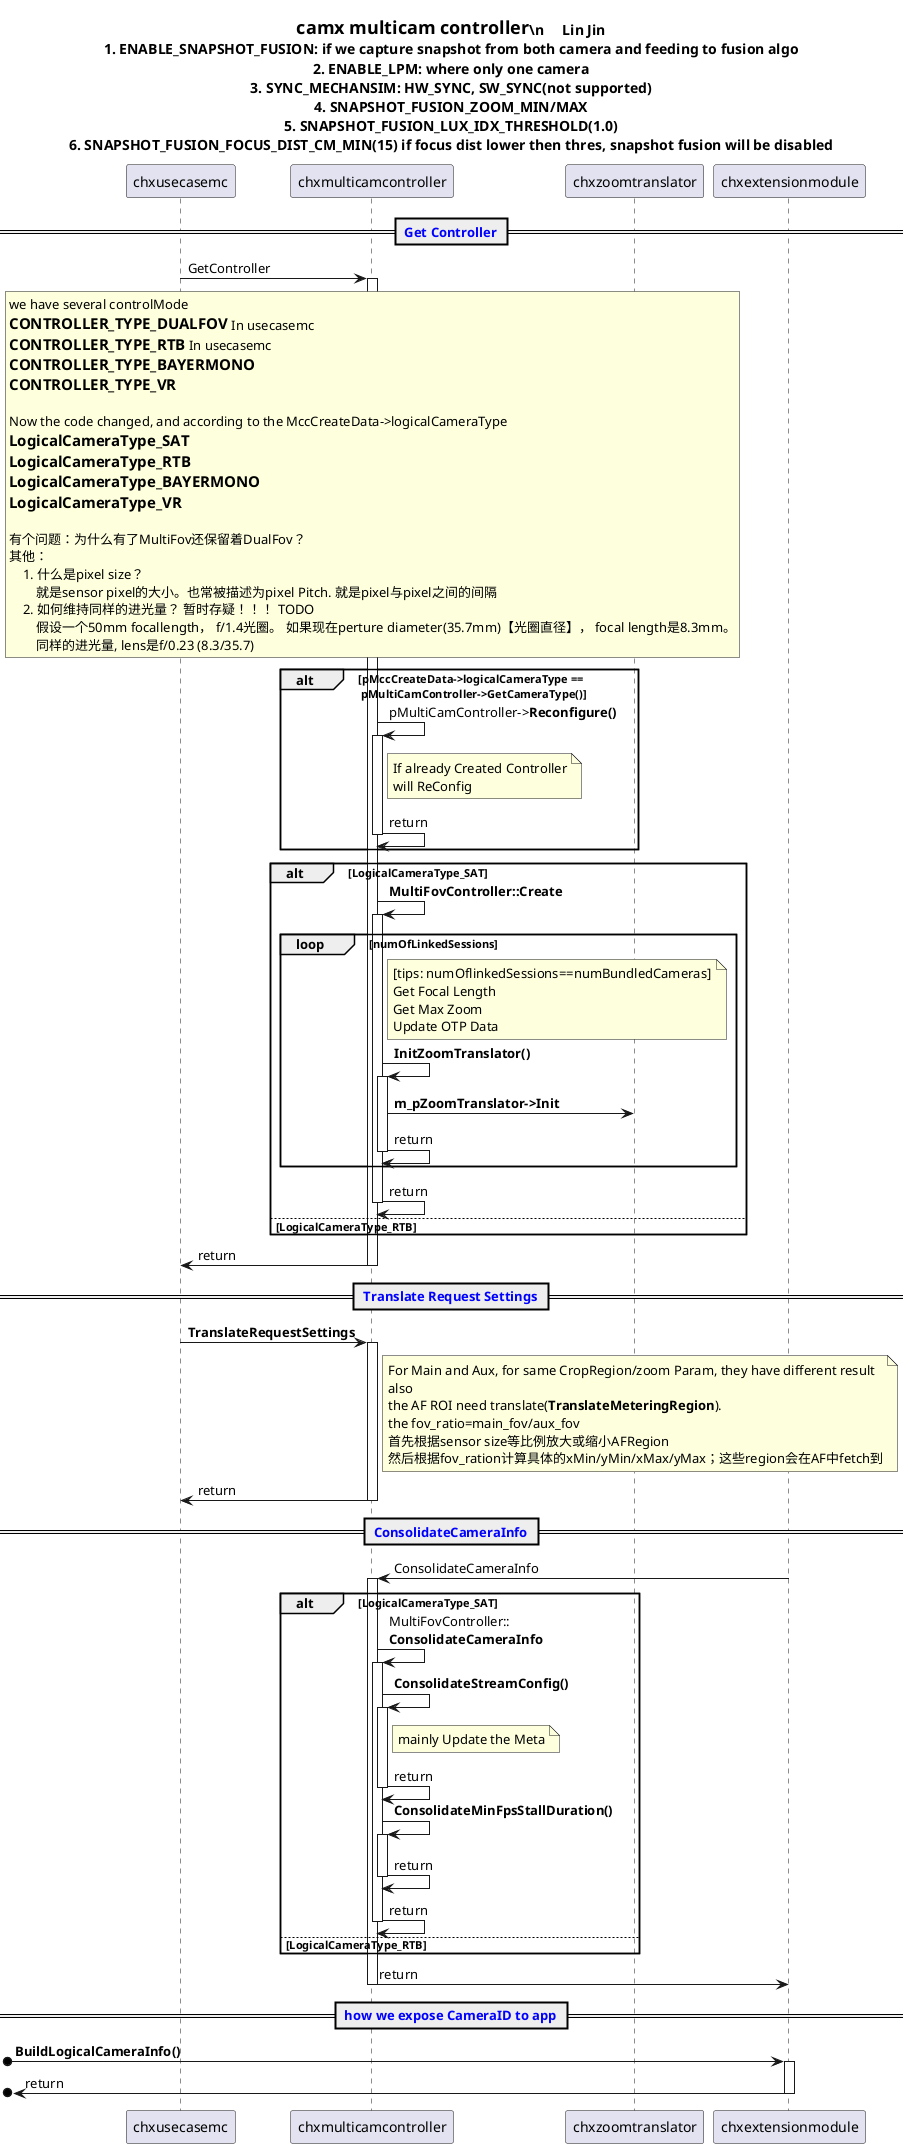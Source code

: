 /'派生，继承：<|--'/
/'组合：*-- ， 将会管理对象的生命周期'/
/'聚合：o--, 特指不管理对象的生命周期，但存在关联'/
/'
title <size:18>camx awb overview</size>\n     Lin Jin

collections ThreadUsers

<color:red><size:16>****</size></color>

<color:blue><size:15></size></color>

package <color:blue><size:15>**AWBDecisionAggregator** {
}

== <color:blue> CAWBMain::Configure </color>==

participant XXX

box "Factory"
participant camxcawbfactory as awb_factory
end box



<color:red>TODO: this need check further</color>


Useful color:
1. Red
Red Crimson DeepPink LightPink Salmon HotPink

2. Blue
MediumBlue Blue DodgerBlue DeepSkyBlue Cyan LightSkyBlue SlateBlue SkyBlue

3. Green
Chartreuse Green GreenYellow LawnGreen Lime LightGreen SpingGreen

4. Yellow
Yellow Gold LightGoldenRodYellow Orange LemonChiffon

5. Violet
DarkMagenta BlueViolet DardViolet Magenta Fuchsia Purple

6. 
'/
<!-- Put images in c:/images directory -->
<target name="main">
<plantuml dir="./src" charset="UTF-8" />

@startuml

title 
<size:18>camx multicam controller</size>\n     Lin Jin
1. ENABLE_SNAPSHOT_FUSION: if we capture snapshot from both camera and feeding to fusion algo
2. ENABLE_LPM: where only one camera
3. SYNC_MECHANSIM: HW_SYNC, SW_SYNC(not supported)
4. SNAPSHOT_FUSION_ZOOM_MIN/MAX
5. SNAPSHOT_FUSION_LUX_IDX_THRESHOLD(1.0)
6. SNAPSHOT_FUSION_FOCUS_DIST_CM_MIN(15) if focus dist lower then thres, snapshot fusion will be disabled
end title
/'派生，继承：<|--'/
/'组合：*-- ， 将会管理对象的生命周期'/
/'聚合：o--, 特指不管理对象的生命周期，但存在关联'/

participant chxusecasemc
participant chxmulticamcontroller
participant chxzoomtranslator
participant chxextensionmodule

== <color:blue> Get Controller </color>==
chxusecasemc->chxmulticamcontroller: GetController
activate chxmulticamcontroller
  rnote over chxmulticamcontroller
    we have several controlMode
    <size:15>**CONTROLLER_TYPE_DUALFOV**</size> In usecasemc
    <size:15>**CONTROLLER_TYPE_RTB**</size> In usecasemc
    <size:15>**CONTROLLER_TYPE_BAYERMONO**</size>
    <size:15>**CONTROLLER_TYPE_VR**</size>
    
    Now the code changed, and according to the MccCreateData->logicalCameraType
    <size:15>**LogicalCameraType_SAT**</size>
    <size:15>**LogicalCameraType_RTB**</size>
    <size:15>**LogicalCameraType_BAYERMONO**</size>
    <size:15>**LogicalCameraType_VR**</size>

    有个问题：为什么有了MultiFov还保留着DualFov？
    其他：
        1. 什么是pixel size？
            就是sensor pixel的大小。也常被描述为pixel Pitch. 就是pixel与pixel之间的间隔
        2. 如何维持同样的进光量？ 暂时存疑！！！ TODO
            假设一个50mm focallength， f/1.4光圈。 如果现在perture diameter(35.7mm)【光圈直径】， focal length是8.3mm。
            同样的进光量, lens是f/0.23 (8.3/35.7)
  end rnote

  alt **pMccCreateData->logicalCameraType** == \n **pMultiCamController->GetCameraType()**
    chxmulticamcontroller->chxmulticamcontroller: pMultiCamController->**Reconfigure()**
    activate chxmulticamcontroller
      note right chxmulticamcontroller
        If already Created Controller
        will ReConfig
      end note

    chxmulticamcontroller->chxmulticamcontroller: return
    deactivate chxmulticamcontroller
  end

  alt LogicalCameraType_SAT
    chxmulticamcontroller->chxmulticamcontroller: **MultiFovController::Create**
    activate chxmulticamcontroller
      loop numOfLinkedSessions  
        note right chxmulticamcontroller
          [tips: numOflinkedSessions==numBundledCameras]
          Get Focal Length
          Get Max Zoom
          Update OTP Data
        end note

        chxmulticamcontroller->chxmulticamcontroller: **InitZoomTranslator()**
        activate chxmulticamcontroller
          chxmulticamcontroller->chxzoomtranslator: **m_pZoomTranslator->Init**
        chxmulticamcontroller->chxmulticamcontroller: return
        deactivate chxmulticamcontroller
      end loop
    chxmulticamcontroller->chxmulticamcontroller: return
    deactivate chxmulticamcontroller
  else LogicalCameraType_RTB
  end
chxmulticamcontroller->chxusecasemc: return
deactivate chxmulticamcontroller

== <color:blue> Translate Request Settings </color>==
chxusecasemc->chxmulticamcontroller: **TranslateRequestSettings**
activate chxmulticamcontroller
  note right chxmulticamcontroller
    For Main and Aux, for same CropRegion/zoom Param, they have different result
    also
    the AF ROI need translate(**TranslateMeteringRegion**). 
    the fov_ratio=main_fov/aux_fov
    首先根据sensor size等比例放大或缩小AFRegion
    然后根据fov_ration计算具体的xMin/yMin/xMax/yMax；这些region会在AF中fetch到
  end note
chxmulticamcontroller->chxusecasemc: return
deactivate chxmulticamcontroller

==<color:blue> ConsolidateCameraInfo </color>==
chxextensionmodule->chxmulticamcontroller: ConsolidateCameraInfo
activate chxmulticamcontroller
  alt **LogicalCameraType_SAT**
    chxmulticamcontroller->chxmulticamcontroller: MultiFovController::\n**ConsolidateCameraInfo**
    activate chxmulticamcontroller

      chxmulticamcontroller->chxmulticamcontroller: **ConsolidateStreamConfig()**
      activate chxmulticamcontroller
        note right chxmulticamcontroller
            mainly Update the Meta
        end note
      chxmulticamcontroller->chxmulticamcontroller: return
      deactivate chxmulticamcontroller

      chxmulticamcontroller->chxmulticamcontroller: **ConsolidateMinFpsStallDuration()**
      activate chxmulticamcontroller
      chxmulticamcontroller->chxmulticamcontroller: return
      deactivate chxmulticamcontroller

    chxmulticamcontroller->chxmulticamcontroller: return
    deactivate chxmulticamcontroller
  else **LogicalCameraType_RTB**
  end

chxextensionmodule<-chxmulticamcontroller: return
deactivate chxmulticamcontroller

==<color:blue> how we expose CameraID to app </color>==
[o->chxextensionmodule: **BuildLogicalCameraInfo()**
activate chxextensionmodule
[o<-chxextensionmodule: return
deactivate chxextensionmodule
@enduml
